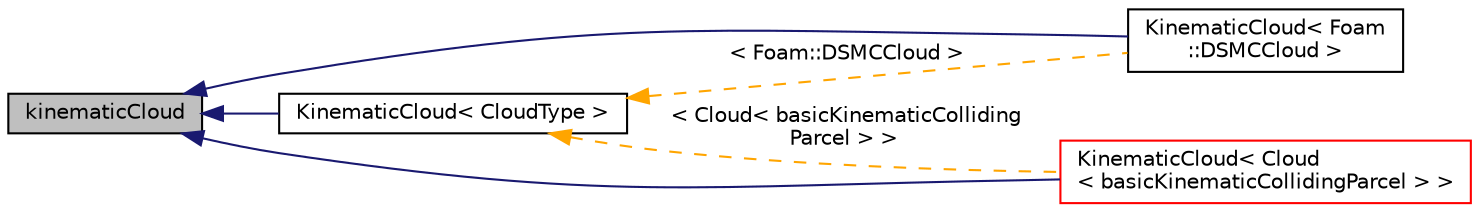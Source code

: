 digraph "kinematicCloud"
{
  bgcolor="transparent";
  edge [fontname="Helvetica",fontsize="10",labelfontname="Helvetica",labelfontsize="10"];
  node [fontname="Helvetica",fontsize="10",shape=record];
  rankdir="LR";
  Node1 [label="kinematicCloud",height=0.2,width=0.4,color="black", fillcolor="grey75", style="filled", fontcolor="black"];
  Node1 -> Node2 [dir="back",color="midnightblue",fontsize="10",style="solid",fontname="Helvetica"];
  Node2 [label="KinematicCloud\< CloudType \>",height=0.2,width=0.4,color="black",URL="$a01260.html",tooltip="Templated base class for kinematic cloud. "];
  Node2 -> Node3 [dir="back",color="orange",fontsize="10",style="dashed",label=" \< Foam::DSMCCloud \>" ,fontname="Helvetica"];
  Node3 [label="KinematicCloud\< Foam\l::DSMCCloud \>",height=0.2,width=0.4,color="black",URL="$a01260.html"];
  Node2 -> Node4 [dir="back",color="orange",fontsize="10",style="dashed",label=" \< Cloud\< basicKinematicColliding\lParcel \> \>" ,fontname="Helvetica"];
  Node4 [label="KinematicCloud\< Cloud\l\< basicKinematicCollidingParcel \> \>",height=0.2,width=0.4,color="red",URL="$a01260.html"];
  Node1 -> Node4 [dir="back",color="midnightblue",fontsize="10",style="solid",fontname="Helvetica"];
  Node1 -> Node3 [dir="back",color="midnightblue",fontsize="10",style="solid",fontname="Helvetica"];
}
